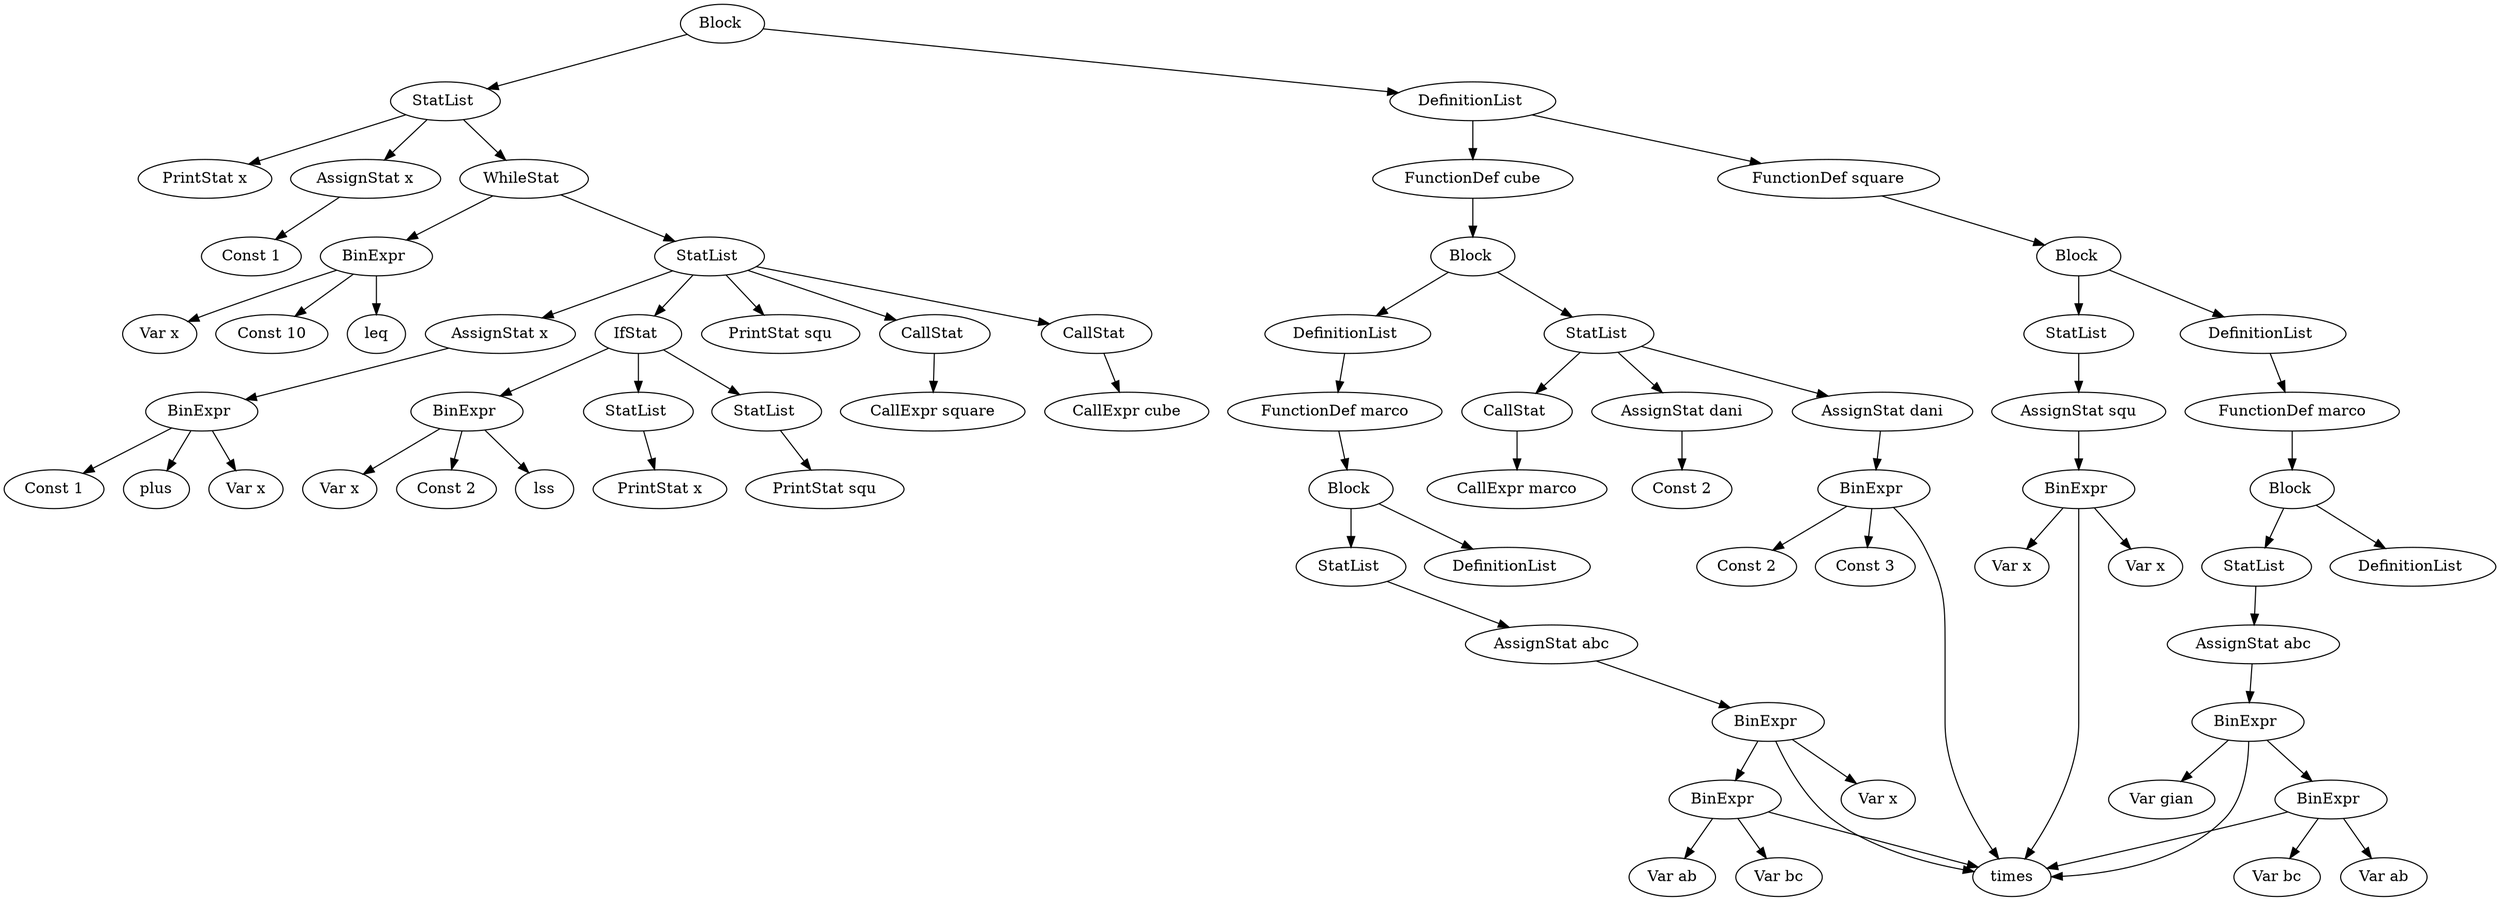 digraph "IR representation" {
	140245727800336 [label="Block "]
	140245727800336 -> 140245727798544
	140245727800336 -> 140245753294800
	140245727798544 [label="StatList "]
	140245727798544 -> 140245727798672
	140245727798544 -> 140245727800208
	140245727798544 -> 140245727800272
	140245727798672 [label="AssignStat x"]
	140245727798672 -> 140245727798608
	140245727798608 [label="Const 1"]
	140245727800208 [label="WhileStat "]
	140245727800208 -> 140245727798928
	140245727800208 -> 140245727798864
	140245727798928 [label="StatList "]
	140245727798928 -> 140245727799056
	140245727798928 -> 140245727799184
	140245727798928 -> 140245727799440
	140245727798928 -> 140245727800080
	140245727798928 -> 140245727800144
	140245727799056 [label="CallStat "]
	140245727799056 -> 140245727798992
	140245727798992 [label="CallExpr square"]
	140245727799184 [label="CallStat "]
	140245727799184 -> 140245727799120
	140245727799120 [label="CallExpr cube"]
	140245727799440 [label="AssignStat x"]
	140245727799440 -> 140245727799376
	140245727799376 [label="BinExpr "]
	140245727799376 -> 140245753507296
	140245753507296 [label=plus]
	140245727799376 -> 140245727799248
	140245727799376 -> 140245727799312
	140245727799248 [label="Var x"]
	140245727799312 [label="Const 1"]
	140245727800080 [label="IfStat "]
	140245727800080 -> 140245727799952
	140245727800080 -> 140245727799760
	140245727800080 -> 140245727799824
	140245727799952 [label="StatList "]
	140245727799952 -> 140245727800016
	140245727800016 [label="PrintStat squ"]
	140245727799760 [label="BinExpr "]
	140245727799760 -> 140245730336160
	140245730336160 [label=lss]
	140245727799760 -> 140245727799568
	140245727799760 -> 140245727799696
	140245727799568 [label="Var x"]
	140245727799696 [label="Const 2"]
	140245727799824 [label="StatList "]
	140245727799824 -> 140245727799888
	140245727799888 [label="PrintStat x"]
	140245727800144 [label="PrintStat squ"]
	140245727798864 [label="BinExpr "]
	140245727798864 -> 140245730336200
	140245730336200 [label=leq]
	140245727798864 -> 140245727798736
	140245727798864 -> 140245727798800
	140245727798736 [label="Var x"]
	140245727798800 [label="Const 10"]
	140245727800272 [label="PrintStat x"]
	140245753294800 [label="DefinitionList "]
	140245753294800 -> 140245727775888
	140245753294800 -> 140245727798416
	140245727775888 [label="FunctionDef square"]
	140245727775888 -> 140245727775824
	140245727775824 [label="Block "]
	140245727775824 -> 140245727775504
	140245727775824 -> 140245727773456
	140245727775504 [label="StatList "]
	140245727775504 -> 140245727775760
	140245727775760 [label="AssignStat squ"]
	140245727775760 -> 140245727775696
	140245727775696 [label="BinExpr "]
	140245727775696 -> 140245754523584
	140245754523584 [label=times]
	140245727775696 -> 140245727775568
	140245727775696 -> 140245727775632
	140245727775568 [label="Var x"]
	140245727775632 [label="Var x"]
	140245727773456 [label="DefinitionList "]
	140245727773456 -> 140245727775376
	140245727775376 [label="FunctionDef marco"]
	140245727775376 -> 140245727775312
	140245727775312 [label="Block "]
	140245727775312 -> 140245727774288
	140245727775312 -> 140245727773904
	140245727774288 [label="StatList "]
	140245727774288 -> 140245727775248
	140245727775248 [label="AssignStat abc"]
	140245727775248 -> 140245727775184
	140245727775184 [label="BinExpr "]
	140245727775184 -> 140245754523584
	140245754523584 [label=times]
	140245727775184 -> 140245727775056
	140245727775184 -> 140245727775120
	140245727775056 [label="BinExpr "]
	140245727775056 -> 140245754523584
	140245754523584 [label=times]
	140245727775056 -> 140245727774864
	140245727775056 -> 140245727774992
	140245727774864 [label="Var ab"]
	140245727774992 [label="Var bc"]
	140245727775120 [label="Var gian"]
	140245727773904 [label="DefinitionList "]
	140245727798416 [label="FunctionDef cube"]
	140245727798416 -> 140245727798352
	140245727798352 [label="Block "]
	140245727798352 -> 140245727797776
	140245727798352 -> 140245727776080
	140245727797776 [label="StatList "]
	140245727797776 -> 140245727797904
	140245727797776 -> 140245727798160
	140245727797776 -> 140245727798288
	140245727797904 [label="CallStat "]
	140245727797904 -> 140245727797840
	140245727797840 [label="CallExpr marco"]
	140245727798160 [label="AssignStat dani"]
	140245727798160 -> 140245727798096
	140245727798096 [label="BinExpr "]
	140245727798096 -> 140245754523584
	140245754523584 [label=times]
	140245727798096 -> 140245727797968
	140245727798096 -> 140245727798032
	140245727797968 [label="Const 2"]
	140245727798032 [label="Const 3"]
	140245727798288 [label="AssignStat dani"]
	140245727798288 -> 140245727798224
	140245727798224 [label="Const 2"]
	140245727776080 [label="DefinitionList "]
	140245727776080 -> 140245727797648
	140245727797648 [label="FunctionDef marco"]
	140245727797648 -> 140245727797584
	140245727797584 [label="Block "]
	140245727797584 -> 140245727776592
	140245727797584 -> 140245727776272
	140245727776592 [label="StatList "]
	140245727776592 -> 140245727797520
	140245727797520 [label="AssignStat abc"]
	140245727797520 -> 140245727797456
	140245727797456 [label="BinExpr "]
	140245727797456 -> 140245754523584
	140245754523584 [label=times]
	140245727797456 -> 140245727797328
	140245727797456 -> 140245727797392
	140245727797328 [label="BinExpr "]
	140245727797328 -> 140245754523584
	140245754523584 [label=times]
	140245727797328 -> 140245727776656
	140245727797328 -> 140245727776720
	140245727776656 [label="Var ab"]
	140245727776720 [label="Var bc"]
	140245727797392 [label="Var x"]
	140245727776272 [label="DefinitionList "]
}
